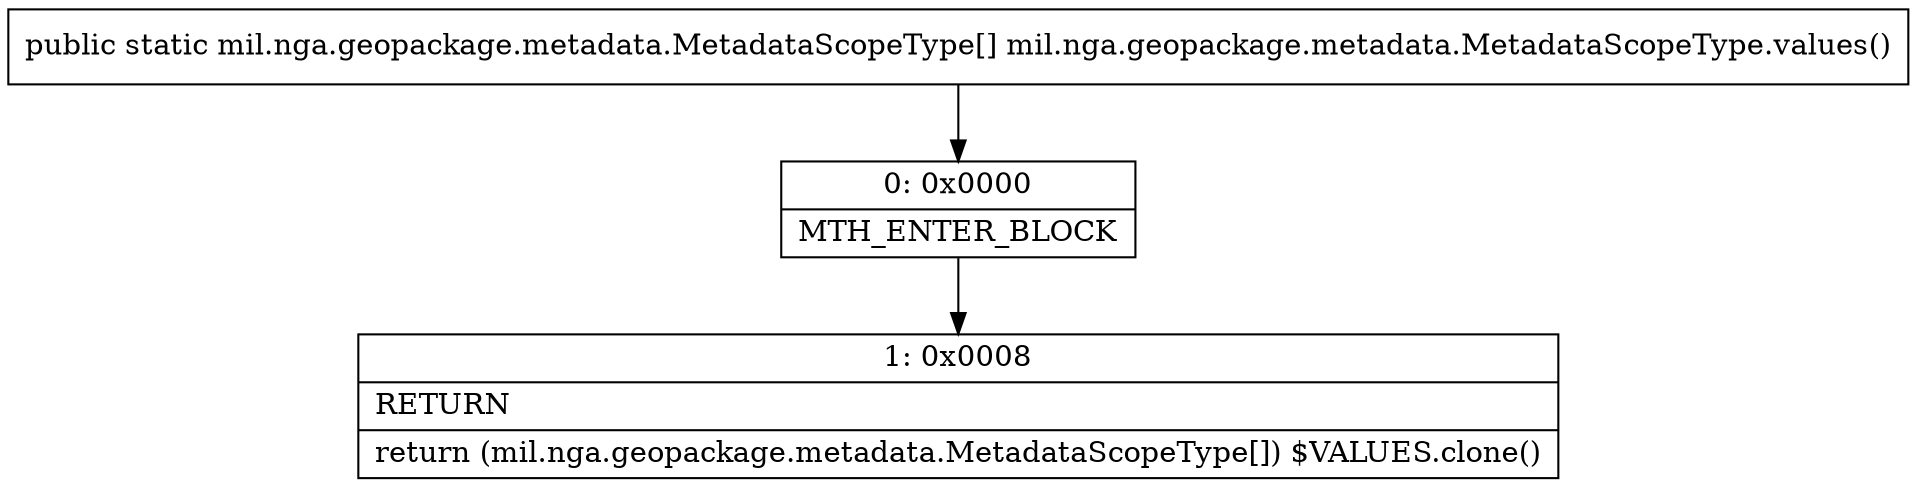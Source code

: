 digraph "CFG formil.nga.geopackage.metadata.MetadataScopeType.values()[Lmil\/nga\/geopackage\/metadata\/MetadataScopeType;" {
Node_0 [shape=record,label="{0\:\ 0x0000|MTH_ENTER_BLOCK\l}"];
Node_1 [shape=record,label="{1\:\ 0x0008|RETURN\l|return (mil.nga.geopackage.metadata.MetadataScopeType[]) $VALUES.clone()\l}"];
MethodNode[shape=record,label="{public static mil.nga.geopackage.metadata.MetadataScopeType[] mil.nga.geopackage.metadata.MetadataScopeType.values() }"];
MethodNode -> Node_0;
Node_0 -> Node_1;
}

